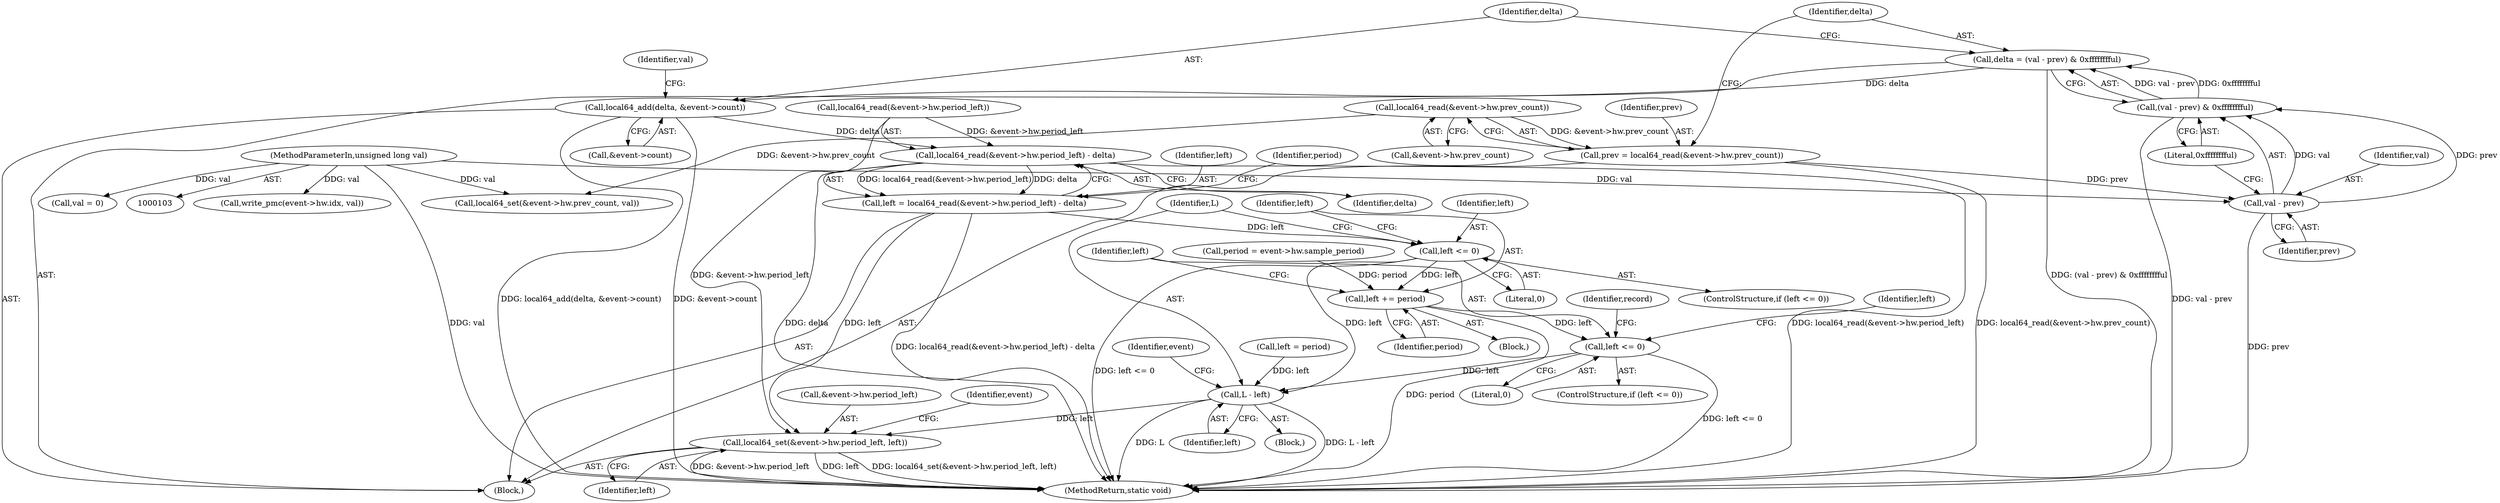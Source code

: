 digraph "0_linux_a8b0ca17b80e92faab46ee7179ba9e99ccb61233_18@integer" {
"1000149" [label="(Call,delta = (val - prev) & 0xfffffffful)"];
"1000151" [label="(Call,(val - prev) & 0xfffffffful)"];
"1000152" [label="(Call,val - prev)"];
"1000105" [label="(MethodParameterIn,unsigned long val)"];
"1000140" [label="(Call,prev = local64_read(&event->hw.prev_count))"];
"1000142" [label="(Call,local64_read(&event->hw.prev_count))"];
"1000156" [label="(Call,local64_add(delta, &event->count))"];
"1000167" [label="(Call,local64_read(&event->hw.period_left) - delta)"];
"1000165" [label="(Call,left = local64_read(&event->hw.period_left) - delta)"];
"1000180" [label="(Call,left <= 0)"];
"1000184" [label="(Call,left += period)"];
"1000188" [label="(Call,left <= 0)"];
"1000208" [label="(Call,L - left)"];
"1000226" [label="(Call,local64_set(&event->hw.period_left, left))"];
"1000226" [label="(Call,local64_set(&event->hw.period_left, left))"];
"1000189" [label="(Identifier,left)"];
"1000184" [label="(Call,left += period)"];
"1000142" [label="(Call,local64_read(&event->hw.prev_count))"];
"1000109" [label="(Call,period = event->hw.sample_period)"];
"1000182" [label="(Literal,0)"];
"1000179" [label="(ControlStructure,if (left <= 0))"];
"1000163" [label="(Identifier,val)"];
"1000235" [label="(Identifier,event)"];
"1000151" [label="(Call,(val - prev) & 0xfffffffful)"];
"1000157" [label="(Identifier,delta)"];
"1000167" [label="(Call,local64_read(&event->hw.period_left) - delta)"];
"1000180" [label="(Call,left <= 0)"];
"1000166" [label="(Identifier,left)"];
"1000178" [label="(Block,)"];
"1000141" [label="(Identifier,prev)"];
"1000191" [label="(Call,left = period)"];
"1000190" [label="(Literal,0)"];
"1000186" [label="(Identifier,period)"];
"1000208" [label="(Call,L - left)"];
"1000262" [label="(MethodReturn,static void)"];
"1000156" [label="(Call,local64_add(delta, &event->count))"];
"1000150" [label="(Identifier,delta)"];
"1000152" [label="(Call,val - prev)"];
"1000211" [label="(Call,write_pmc(event->hw.idx, val))"];
"1000168" [label="(Call,local64_read(&event->hw.period_left))"];
"1000187" [label="(ControlStructure,if (left <= 0))"];
"1000227" [label="(Call,&event->hw.period_left)"];
"1000165" [label="(Call,left = local64_read(&event->hw.period_left) - delta)"];
"1000149" [label="(Call,delta = (val - prev) & 0xfffffffful)"];
"1000175" [label="(Identifier,delta)"];
"1000192" [label="(Identifier,left)"];
"1000183" [label="(Block,)"];
"1000158" [label="(Call,&event->count)"];
"1000195" [label="(Identifier,record)"];
"1000210" [label="(Identifier,left)"];
"1000218" [label="(Call,local64_set(&event->hw.prev_count, val))"];
"1000107" [label="(Block,)"];
"1000185" [label="(Identifier,left)"];
"1000214" [label="(Identifier,event)"];
"1000181" [label="(Identifier,left)"];
"1000177" [label="(Identifier,period)"];
"1000233" [label="(Identifier,left)"];
"1000209" [label="(Identifier,L)"];
"1000155" [label="(Literal,0xfffffffful)"];
"1000154" [label="(Identifier,prev)"];
"1000162" [label="(Call,val = 0)"];
"1000143" [label="(Call,&event->hw.prev_count)"];
"1000153" [label="(Identifier,val)"];
"1000105" [label="(MethodParameterIn,unsigned long val)"];
"1000140" [label="(Call,prev = local64_read(&event->hw.prev_count))"];
"1000188" [label="(Call,left <= 0)"];
"1000149" -> "1000107"  [label="AST: "];
"1000149" -> "1000151"  [label="CFG: "];
"1000150" -> "1000149"  [label="AST: "];
"1000151" -> "1000149"  [label="AST: "];
"1000157" -> "1000149"  [label="CFG: "];
"1000149" -> "1000262"  [label="DDG: (val - prev) & 0xfffffffful"];
"1000151" -> "1000149"  [label="DDG: val - prev"];
"1000151" -> "1000149"  [label="DDG: 0xfffffffful"];
"1000149" -> "1000156"  [label="DDG: delta"];
"1000151" -> "1000155"  [label="CFG: "];
"1000152" -> "1000151"  [label="AST: "];
"1000155" -> "1000151"  [label="AST: "];
"1000151" -> "1000262"  [label="DDG: val - prev"];
"1000152" -> "1000151"  [label="DDG: val"];
"1000152" -> "1000151"  [label="DDG: prev"];
"1000152" -> "1000154"  [label="CFG: "];
"1000153" -> "1000152"  [label="AST: "];
"1000154" -> "1000152"  [label="AST: "];
"1000155" -> "1000152"  [label="CFG: "];
"1000152" -> "1000262"  [label="DDG: prev"];
"1000105" -> "1000152"  [label="DDG: val"];
"1000140" -> "1000152"  [label="DDG: prev"];
"1000105" -> "1000103"  [label="AST: "];
"1000105" -> "1000262"  [label="DDG: val"];
"1000105" -> "1000162"  [label="DDG: val"];
"1000105" -> "1000211"  [label="DDG: val"];
"1000105" -> "1000218"  [label="DDG: val"];
"1000140" -> "1000107"  [label="AST: "];
"1000140" -> "1000142"  [label="CFG: "];
"1000141" -> "1000140"  [label="AST: "];
"1000142" -> "1000140"  [label="AST: "];
"1000150" -> "1000140"  [label="CFG: "];
"1000140" -> "1000262"  [label="DDG: local64_read(&event->hw.prev_count)"];
"1000142" -> "1000140"  [label="DDG: &event->hw.prev_count"];
"1000142" -> "1000143"  [label="CFG: "];
"1000143" -> "1000142"  [label="AST: "];
"1000142" -> "1000218"  [label="DDG: &event->hw.prev_count"];
"1000156" -> "1000107"  [label="AST: "];
"1000156" -> "1000158"  [label="CFG: "];
"1000157" -> "1000156"  [label="AST: "];
"1000158" -> "1000156"  [label="AST: "];
"1000163" -> "1000156"  [label="CFG: "];
"1000156" -> "1000262"  [label="DDG: local64_add(delta, &event->count)"];
"1000156" -> "1000262"  [label="DDG: &event->count"];
"1000156" -> "1000167"  [label="DDG: delta"];
"1000167" -> "1000165"  [label="AST: "];
"1000167" -> "1000175"  [label="CFG: "];
"1000168" -> "1000167"  [label="AST: "];
"1000175" -> "1000167"  [label="AST: "];
"1000165" -> "1000167"  [label="CFG: "];
"1000167" -> "1000262"  [label="DDG: local64_read(&event->hw.period_left)"];
"1000167" -> "1000262"  [label="DDG: delta"];
"1000167" -> "1000165"  [label="DDG: local64_read(&event->hw.period_left)"];
"1000167" -> "1000165"  [label="DDG: delta"];
"1000168" -> "1000167"  [label="DDG: &event->hw.period_left"];
"1000165" -> "1000107"  [label="AST: "];
"1000166" -> "1000165"  [label="AST: "];
"1000177" -> "1000165"  [label="CFG: "];
"1000165" -> "1000262"  [label="DDG: local64_read(&event->hw.period_left) - delta"];
"1000165" -> "1000180"  [label="DDG: left"];
"1000165" -> "1000226"  [label="DDG: left"];
"1000180" -> "1000179"  [label="AST: "];
"1000180" -> "1000182"  [label="CFG: "];
"1000181" -> "1000180"  [label="AST: "];
"1000182" -> "1000180"  [label="AST: "];
"1000185" -> "1000180"  [label="CFG: "];
"1000209" -> "1000180"  [label="CFG: "];
"1000180" -> "1000262"  [label="DDG: left <= 0"];
"1000180" -> "1000184"  [label="DDG: left"];
"1000180" -> "1000208"  [label="DDG: left"];
"1000184" -> "1000183"  [label="AST: "];
"1000184" -> "1000186"  [label="CFG: "];
"1000185" -> "1000184"  [label="AST: "];
"1000186" -> "1000184"  [label="AST: "];
"1000189" -> "1000184"  [label="CFG: "];
"1000184" -> "1000262"  [label="DDG: period"];
"1000109" -> "1000184"  [label="DDG: period"];
"1000184" -> "1000188"  [label="DDG: left"];
"1000188" -> "1000187"  [label="AST: "];
"1000188" -> "1000190"  [label="CFG: "];
"1000189" -> "1000188"  [label="AST: "];
"1000190" -> "1000188"  [label="AST: "];
"1000192" -> "1000188"  [label="CFG: "];
"1000195" -> "1000188"  [label="CFG: "];
"1000188" -> "1000262"  [label="DDG: left <= 0"];
"1000188" -> "1000208"  [label="DDG: left"];
"1000208" -> "1000178"  [label="AST: "];
"1000208" -> "1000210"  [label="CFG: "];
"1000209" -> "1000208"  [label="AST: "];
"1000210" -> "1000208"  [label="AST: "];
"1000214" -> "1000208"  [label="CFG: "];
"1000208" -> "1000262"  [label="DDG: L"];
"1000208" -> "1000262"  [label="DDG: L - left"];
"1000191" -> "1000208"  [label="DDG: left"];
"1000208" -> "1000226"  [label="DDG: left"];
"1000226" -> "1000107"  [label="AST: "];
"1000226" -> "1000233"  [label="CFG: "];
"1000227" -> "1000226"  [label="AST: "];
"1000233" -> "1000226"  [label="AST: "];
"1000235" -> "1000226"  [label="CFG: "];
"1000226" -> "1000262"  [label="DDG: &event->hw.period_left"];
"1000226" -> "1000262"  [label="DDG: left"];
"1000226" -> "1000262"  [label="DDG: local64_set(&event->hw.period_left, left)"];
"1000168" -> "1000226"  [label="DDG: &event->hw.period_left"];
}
